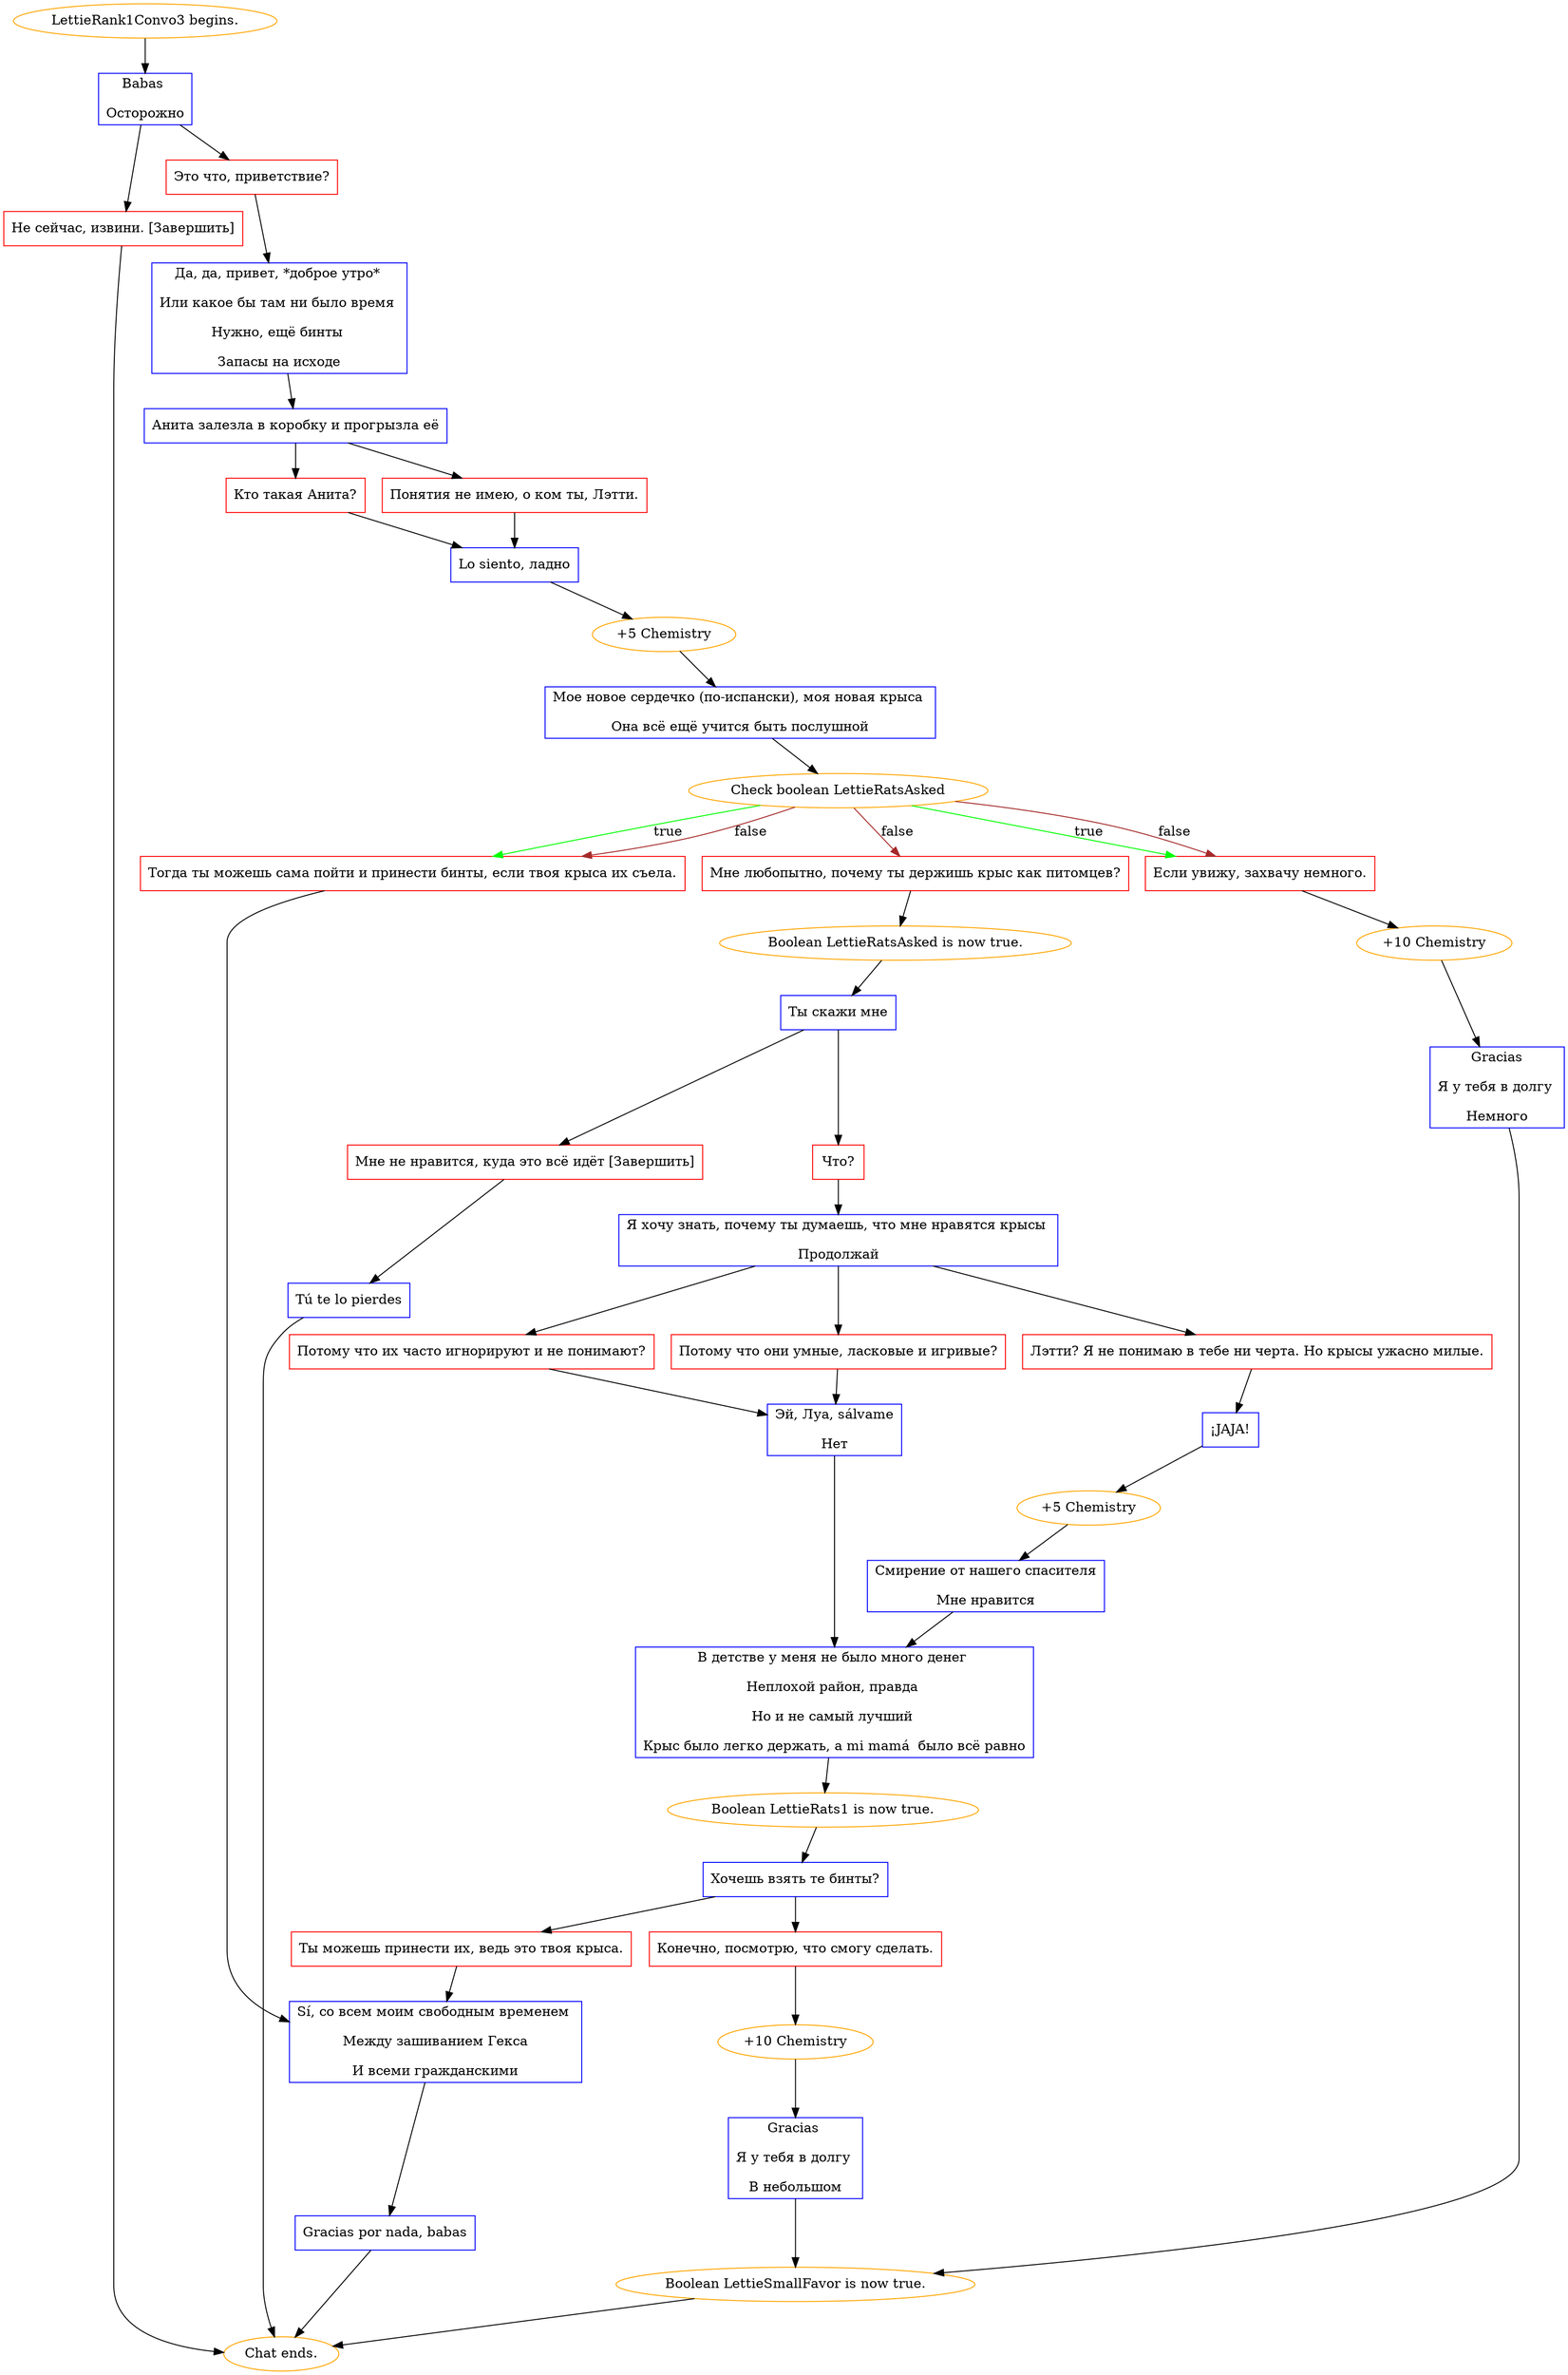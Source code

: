 digraph {
	"LettieRank1Convo3 begins." [color=orange];
		"LettieRank1Convo3 begins." -> j4039706496;
	j4039706496 [label="Babas 
Осторожно",shape=box,color=blue];
		j4039706496 -> j2205477547;
		j4039706496 -> j1234919829;
	j2205477547 [label="Это что, приветствие?",shape=box,color=red];
		j2205477547 -> j1015713731;
	j1234919829 [label="Не сейчас, извини. [Завершить]",shape=box,color=red];
		j1234919829 -> "Chat ends.";
	j1015713731 [label="Да, да, привет, *доброе утро* 
Или какое бы там ни было время 
Нужно, ещё бинты 
Запасы на исходе",shape=box,color=blue];
		j1015713731 -> j740780252;
	"Chat ends." [color=orange];
	j740780252 [label="Анита залезла в коробку и прогрызла её",shape=box,color=blue];
		j740780252 -> j4064389823;
		j740780252 -> j3854133529;
	j4064389823 [label="Кто такая Анита?",shape=box,color=red];
		j4064389823 -> j486160522;
	j3854133529 [label="Понятия не имею, о ком ты, Лэтти.",shape=box,color=red];
		j3854133529 -> j486160522;
	j486160522 [label="Lo siento, ладно",shape=box,color=blue];
		j486160522 -> j3507081108;
	j3507081108 [label="+5 Chemistry",color=orange];
		j3507081108 -> j4247286974;
	j4247286974 [label="Мое новое сердечко (по-испански), моя новая крыса 
Она всё ещё учится быть послушной",shape=box,color=blue];
		j4247286974 -> j2299607748;
	j2299607748 [label="Check boolean LettieRatsAsked",color=orange];
		j2299607748 -> j1061436161 [label=true,color=green];
		j2299607748 -> j3980490568 [label=true,color=green];
		j2299607748 -> j1498361001 [label=false,color=brown];
		j2299607748 -> j1061436161 [label=false,color=brown];
		j2299607748 -> j3980490568 [label=false,color=brown];
	j1061436161 [label="Если увижу, захвачу немного.",shape=box,color=red];
		j1061436161 -> j1962993848;
	j3980490568 [label="Тогда ты можешь сама пойти и принести бинты, если твоя крыса их съела.",shape=box,color=red];
		j3980490568 -> j1561270271;
	j1498361001 [label="Мне любопытно, почему ты держишь крыс как питомцев?",shape=box,color=red];
		j1498361001 -> j1386515562;
	j1962993848 [label="+10 Chemistry",color=orange];
		j1962993848 -> j645737352;
	j1561270271 [label="Sí, со всем моим свободным временем 
Между зашиванием Гекса
И всеми гражданскими",shape=box,color=blue];
		j1561270271 -> j3551064085;
	j1386515562 [label="Boolean LettieRatsAsked is now true.",color=orange];
		j1386515562 -> j4136110494;
	j645737352 [label="Gracias
Я у тебя в долгу 
Немного",shape=box,color=blue];
		j645737352 -> j2570747018;
	j3551064085 [label="Gracias por nada, babas",shape=box,color=blue];
		j3551064085 -> "Chat ends.";
	j4136110494 [label="Ты скажи мне",shape=box,color=blue];
		j4136110494 -> j3300734527;
		j4136110494 -> j3763008457;
	j2570747018 [label="Boolean LettieSmallFavor is now true.",color=orange];
		j2570747018 -> "Chat ends.";
	j3300734527 [label="Что?",shape=box,color=red];
		j3300734527 -> j2447141811;
	j3763008457 [label="Мне не нравится, куда это всё идёт [Завершить]",shape=box,color=red];
		j3763008457 -> j2365690676;
	j2447141811 [label="Я хочу знать, почему ты думаешь, что мне нравятся крысы 
Продолжай",shape=box,color=blue];
		j2447141811 -> j954997604;
		j2447141811 -> j3511955511;
		j2447141811 -> j2792635909;
	j2365690676 [label="Tú te lo pierdes",shape=box,color=blue];
		j2365690676 -> "Chat ends.";
	j954997604 [label="Потому что они умные, ласковые и игривые?",shape=box,color=red];
		j954997604 -> j1432054602;
	j3511955511 [label="Потому что их часто игнорируют и не понимают?",shape=box,color=red];
		j3511955511 -> j1432054602;
	j2792635909 [label="Лэтти? Я не понимаю в тебе ни черта. Но крысы ужасно милые.",shape=box,color=red];
		j2792635909 -> j1879020537;
	j1432054602 [label="Эй, Луа, sálvame
Нет",shape=box,color=blue];
		j1432054602 -> j3112482682;
	j1879020537 [label="¡JAJA!",shape=box,color=blue];
		j1879020537 -> j2660194106;
	j3112482682 [label="В детстве у меня не было много денег 
Неплохой район, правда 
Но и не самый лучший 
Крыс было легко держать, а mi mamá  было всё равно",shape=box,color=blue];
		j3112482682 -> j4268125665;
	j2660194106 [label="+5 Chemistry",color=orange];
		j2660194106 -> j1893685380;
	j4268125665 [label="Boolean LettieRats1 is now true.",color=orange];
		j4268125665 -> j574209301;
	j1893685380 [label="Смирение от нашего спасителя
Мне нравится",shape=box,color=blue];
		j1893685380 -> j3112482682;
	j574209301 [label="Хочешь взять те бинты?",shape=box,color=blue];
		j574209301 -> j230133541;
		j574209301 -> j930696790;
	j230133541 [label="Конечно, посмотрю, что смогу сделать.",shape=box,color=red];
		j230133541 -> j2724029580;
	j930696790 [label="Ты можешь принести их, ведь это твоя крыса.",shape=box,color=red];
		j930696790 -> j1561270271;
	j2724029580 [label="+10 Chemistry",color=orange];
		j2724029580 -> j2413896580;
	j2413896580 [label="Gracias 
Я у тебя в долгу 
В небольшом",shape=box,color=blue];
		j2413896580 -> j2570747018;
}